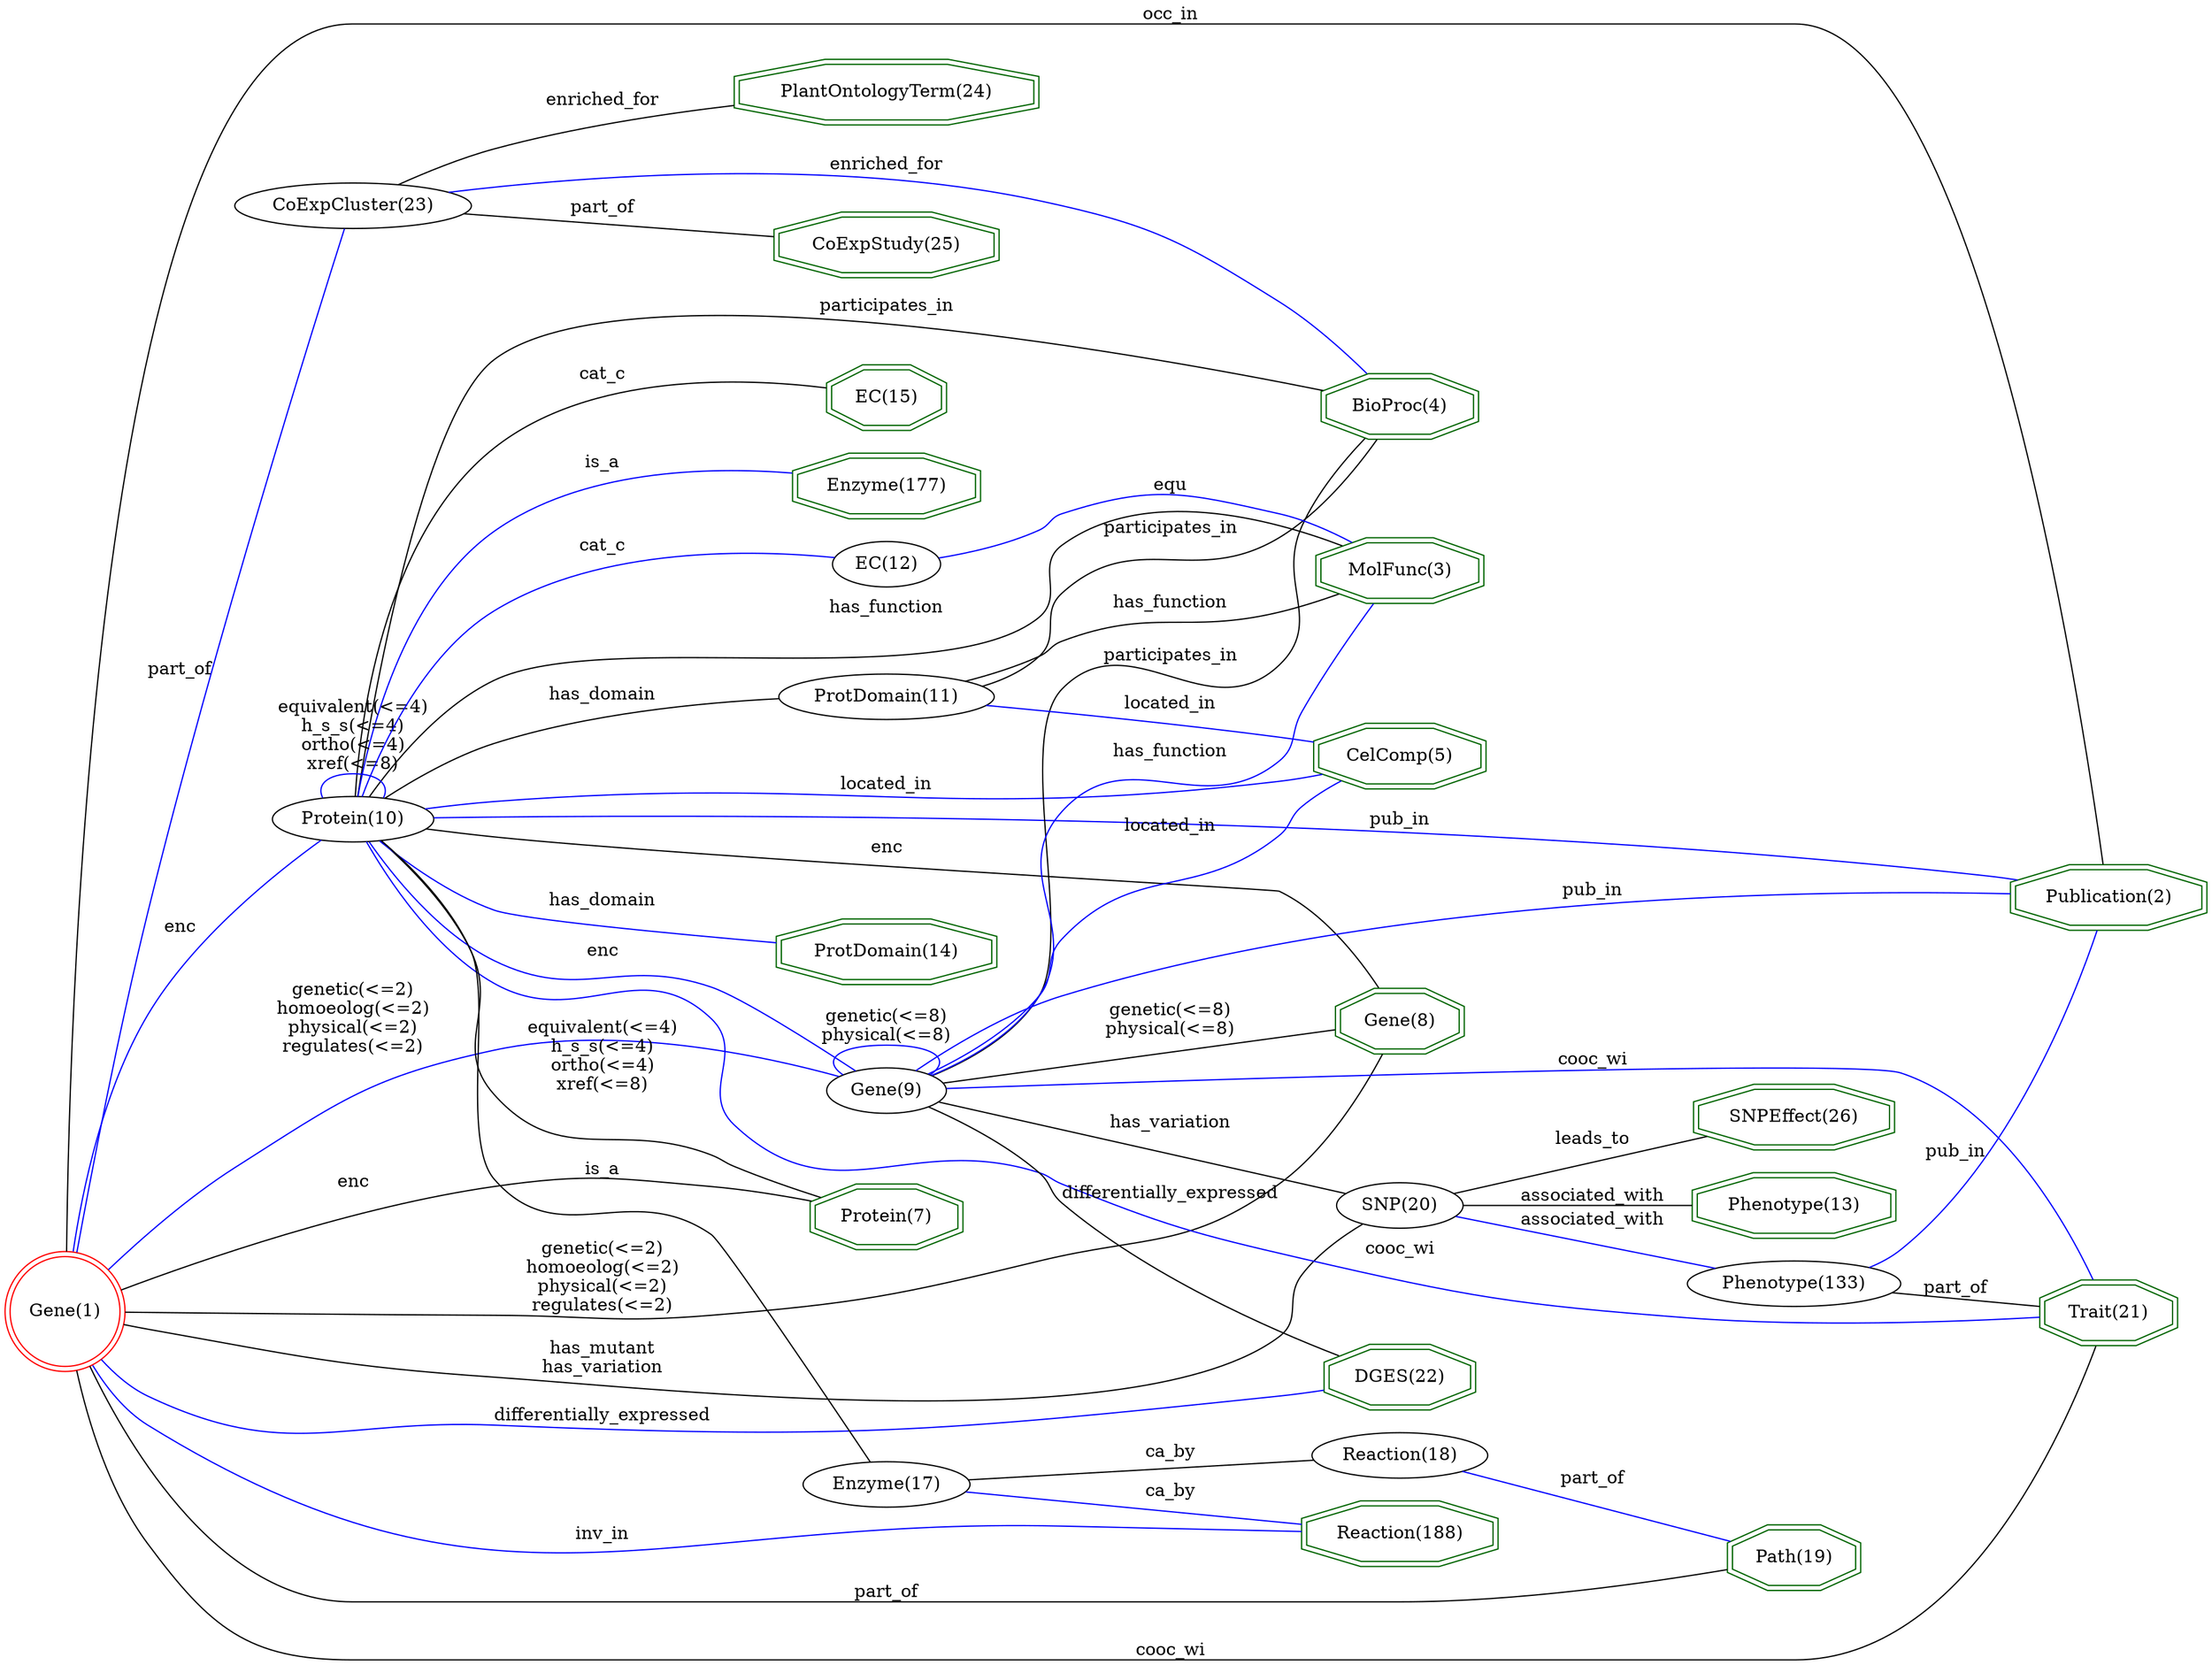 digraph {
	graph [_draw_="c 9 -#fffffe00 C 7 -#ffffff P 4 0 0 0 1262.72 1486.9 1262.72 1486.9 0 ",
		bb="0,0,1486.9,1262.7",
		dpi=96,
		rankdir=LR,
		xdotversion=1.7
	];
	node [label="\N"];
	"EC(15)"	[_draw_="c 7 -#006400 p 8 627.79 685.27 627.79 700.18 604.77 710.72 572.21 710.72 549.19 700.18 549.19 685.27 572.21 674.72 604.77 674.72 \
c 7 -#006400 p 8 631.78 682.7 631.78 702.75 605.64 714.72 571.35 714.72 545.2 702.75 545.2 682.7 571.35 670.72 605.64 670.72 ",
		_ldraw_="F 14 11 -Times-Roman c 7 -#000000 T 588.49 689.02 0 40 6 -EC(15) ",
		color=darkgreen,
		height=0.61111,
		pos="588.49,692.72",
		shape=doubleoctagon,
		width=1.2054];
	"Reaction(188)"	[_draw_="c 7 -#006400 p 8 999.28 1025.27 999.28 1040.18 960.48 1050.72 905.59 1050.72 866.79 1040.18 866.79 1025.27 905.59 1014.72 960.48 \
1014.72 c 7 -#006400 p 8 1003.29 1022.21 1003.29 1043.24 961.01 1054.72 905.06 1054.72 862.78 1043.24 862.78 1022.21 905.06 1010.72 \
961.01 1010.72 ",
		_ldraw_="F 14 11 -Times-Roman c 7 -#000000 T 933.03 1029.02 0 78 13 -Reaction(188) ",
		color=darkgreen,
		height=0.61111,
		pos="933.03,1032.7",
		shape=doubleoctagon,
		width=1.948];
	"Path(19)"	[_draw_="c 7 -#006400 p 8 1242.56 1057.27 1242.56 1072.18 1216.69 1082.72 1180.11 1082.72 1154.25 1072.18 1154.25 1057.27 1180.11 1046.72 \
1216.69 1046.72 c 7 -#006400 p 8 1246.54 1054.58 1246.54 1074.87 1217.47 1086.72 1179.33 1086.72 1150.26 1074.87 1150.26 1054.58 \
1179.33 1042.72 1217.47 1042.72 ",
		_ldraw_="F 14 11 -Times-Roman c 7 -#000000 T 1198.4 1061.02 0 47 8 -Path(19) ",
		color=darkgreen,
		height=0.61111,
		pos="1198.4,1064.7",
		shape=doubleoctagon,
		width=1.3422];
	"PlantOntologyTerm(24)"	[_draw_="c 7 -#006400 p 8 691.82 1233.27 691.82 1248.18 631.29 1258.72 545.69 1258.72 485.16 1248.18 485.16 1233.27 545.69 1222.72 631.29 \
1222.72 c 7 -#006400 p 8 695.82 1229.9 695.82 1251.54 631.64 1262.72 545.35 1262.72 481.17 1251.54 481.17 1229.9 545.35 1218.72 \
631.64 1218.72 ",
		_ldraw_="F 14 11 -Times-Roman c 7 -#000000 T 588.49 1237.02 0 131 21 -PlantOntologyTerm(24) ",
		color=darkgreen,
		height=0.61111,
		pos="588.49,1240.7",
		shape=doubleoctagon,
		width=2.9837];
	"BioProc(4)"	[_draw_="c 7 -#006400 p 8 987.36 783.27 987.36 798.18 955.54 808.72 910.53 808.72 878.71 798.18 878.71 783.27 910.53 772.72 955.54 772.72 \
c 7 -#006400 p 8 991.37 780.38 991.37 801.07 956.19 812.72 909.88 812.72 874.7 801.07 874.7 780.38 909.88 768.72 956.19 768.72 ",
		_ldraw_="F 14 11 -Times-Roman c 7 -#000000 T 933.03 787.02 0 61 10 -BioProc(4) ",
		color=darkgreen,
		height=0.61111,
		pos="933.03,790.72",
		shape=doubleoctagon,
		width=1.6158];
	"CoExpStudy(25)"	[_draw_="c 7 -#006400 p 8 664.45 1171.27 664.45 1186.18 619.95 1196.72 557.03 1196.72 512.54 1186.18 512.54 1171.27 557.03 1160.72 619.95 \
1160.72 c 7 -#006400 p 8 668.45 1168.1 668.45 1189.34 620.42 1200.72 556.56 1200.72 508.54 1189.34 508.54 1168.1 556.56 1156.72 \
620.42 1156.72 ",
		_ldraw_="F 14 11 -Times-Roman c 7 -#000000 T 588.49 1175.02 0 92 14 -CoExpStudy(25) ",
		color=darkgreen,
		height=0.61111,
		pos="588.49,1178.7",
		shape=doubleoctagon,
		width=2.2216];
	"Phenotype(13)"	[_draw_="c 7 -#006400 p 8 1265.97 504.27 1265.97 519.18 1226.39 529.72 1170.41 529.72 1130.83 519.18 1130.83 504.27 1170.41 493.72 1226.39 \
493.72 c 7 -#006400 p 8 1269.97 501.19 1269.97 522.25 1226.91 533.72 1169.89 533.72 1126.83 522.25 1126.83 501.19 1169.89 489.72 \
1226.91 489.72 ",
		_ldraw_="F 14 11 -Times-Roman c 7 -#000000 T 1198.4 508.02 0 80 13 -Phenotype(13) ",
		color=darkgreen,
		height=0.61111,
		pos="1198.4,511.72",
		shape=doubleoctagon,
		width=1.9871];
	"Trait(21)"	[_draw_="c 7 -#006400 p 8 1462.71 296.27 1462.71 311.18 1435.8 321.72 1397.74 321.72 1370.83 311.18 1370.83 296.27 1397.74 285.72 1435.8 \
285.72 c 7 -#006400 p 8 1466.72 293.54 1466.72 313.9 1436.56 325.72 1396.98 325.72 1366.81 313.9 1366.81 293.54 1396.98 281.72 1436.56 \
281.72 ",
		_ldraw_="F 14 11 -Times-Roman c 7 -#000000 T 1416.77 300.02 0 49 9 -Trait(21) ",
		color=darkgreen,
		height=0.61111,
		pos="1416.8,303.72",
		shape=doubleoctagon,
		width=1.3813];
	"Publication(2)"	[_draw_="c 7 -#006400 p 8 1483.02 715.27 1483.02 730.18 1444.21 740.72 1389.33 740.72 1350.52 730.18 1350.52 715.27 1389.33 704.72 1444.21 \
704.72 c 7 -#006400 p 8 1487.03 712.21 1487.03 733.24 1444.75 744.72 1388.79 744.72 1346.51 733.24 1346.51 712.21 1388.79 700.72 \
1444.75 700.72 ",
		_ldraw_="F 14 11 -Times-Roman c 7 -#000000 T 1416.77 719.02 0 78 14 -Publication(2) ",
		color=darkgreen,
		height=0.61111,
		pos="1416.8,722.72",
		shape=doubleoctagon,
		width=1.948];
	"MolFunc(3)"	[_draw_="c 7 -#006400 p 8 991.32 428.27 991.32 443.18 957.18 453.72 908.89 453.72 874.75 443.18 874.75 428.27 908.89 417.72 957.18 417.72 \
c 7 -#006400 p 8 995.31 425.32 995.31 446.13 957.78 457.72 908.29 457.72 870.75 446.13 870.75 425.32 908.29 413.72 957.78 413.72 ",
		_ldraw_="F 14 11 -Times-Roman c 7 -#000000 T 933.03 432.02 0 67 10 -MolFunc(3) ",
		color=darkgreen,
		height=0.61111,
		pos="933.03,435.72",
		shape=doubleoctagon,
		width=1.7331];
	"CelComp(5)"	[_draw_="c 7 -#006400 p 8 992.64 504.27 992.64 519.18 957.72 529.72 908.34 529.72 873.43 519.18 873.43 504.27 908.34 493.72 957.72 493.72 \
c 7 -#006400 p 8 996.63 501.29 996.63 522.15 958.31 533.72 907.76 533.72 869.44 522.15 869.44 501.29 907.76 489.72 958.31 489.72 ",
		_ldraw_="F 14 11 -Times-Roman c 7 -#000000 T 933.03 508.02 0 69 10 -CelComp(5) ",
		color=darkgreen,
		height=0.61111,
		pos="933.03,511.72",
		shape=doubleoctagon,
		width=1.7721];
	"Gene(8)"	[_draw_="c 7 -#006400 p 8 975.87 158.27 975.87 173.18 950.78 183.72 915.29 183.72 890.2 173.18 890.2 158.27 915.29 147.72 950.78 147.72 c \
7 -#006400 p 8 979.86 155.61 979.86 175.84 951.58 187.72 914.49 187.72 886.21 175.84 886.21 155.61 914.49 143.72 951.58 143.72 ",
		_ldraw_="F 14 11 -Times-Roman c 7 -#000000 T 933.03 162.02 0 45 7 -Gene(8) ",
		color=darkgreen,
		height=0.61111,
		pos="933.03,165.72",
		shape=doubleoctagon,
		width=1.3031];
	"DGES(22)"	[_draw_="c 7 -#006400 p 8 985.15 298.27 985.15 313.18 954.62 323.72 911.45 323.72 880.92 313.18 880.92 298.27 911.45 287.72 954.62 287.72 \
c 7 -#006400 p 8 989.15 295.42 989.15 316.03 955.29 327.72 910.78 327.72 876.92 316.03 876.92 295.42 910.78 283.72 955.29 283.72 ",
		_ldraw_="F 14 11 -Times-Roman c 7 -#000000 T 933.03 302.02 0 58 8 -DGES(22) ",
		color=darkgreen,
		height=0.61111,
		pos="933.03,305.72",
		shape=doubleoctagon,
		width=1.5572];
	"SNPEffect(26)"	[_draw_="c 7 -#006400 p 8 1266.87 442.27 1266.87 457.18 1226.76 467.72 1170.04 467.72 1129.94 457.18 1129.94 442.27 1170.04 431.72 1226.76 \
431.72 c 7 -#006400 p 8 1270.88 439.19 1270.88 460.26 1227.28 471.72 1169.52 471.72 1125.92 460.26 1125.92 439.19 1169.52 427.72 \
1227.28 427.72 ",
		_ldraw_="F 14 11 -Times-Roman c 7 -#000000 T 1198.4 446.02 0 81 13 -SNPEffect(26) ",
		color=darkgreen,
		height=0.61111,
		pos="1198.4,449.72",
		shape=doubleoctagon,
		width=2.0066];
	"Protein(7)"	[_draw_="c 7 -#006400 p 8 638.39 160.27 638.39 175.18 609.16 185.72 567.82 185.72 538.59 175.18 538.59 160.27 567.82 149.72 609.16 149.72 \
c 7 -#006400 p 8 642.39 157.46 642.39 177.99 609.86 189.72 567.13 189.72 534.6 177.99 534.6 157.46 567.13 145.72 609.86 145.72 ",
		_ldraw_="F 14 11 -Times-Roman c 7 -#000000 T 588.49 164.02 0 55 10 -Protein(7) ",
		color=darkgreen,
		height=0.61111,
		pos="588.49,167.72",
		shape=doubleoctagon,
		width=1.4986];
	"ProtDomain(14)"	[_draw_="c 7 -#006400 p 8 663.13 747.27 663.13 762.18 619.41 772.72 557.58 772.72 513.86 762.18 513.86 747.27 557.58 736.72 619.41 736.72 \
c 7 -#006400 p 8 667.13 744.12 667.13 765.33 619.88 776.72 557.1 776.72 509.85 765.33 509.85 744.12 557.1 732.72 619.88 732.72 ",
		_ldraw_="F 14 11 -Times-Roman c 7 -#000000 T 588.49 751.02 0 90 14 -ProtDomain(14) ",
		color=darkgreen,
		height=0.61111,
		pos="588.49,754.72",
		shape=doubleoctagon,
		width=2.1825];
	"Enzyme(177)"	[_draw_="c 7 -#006400 p 8 652.53 623.27 652.53 638.18 615.02 648.72 561.97 648.72 524.46 638.18 524.46 623.27 561.97 612.72 615.02 612.72 \
c 7 -#006400 p 8 656.53 620.24 656.53 641.21 615.57 652.72 561.42 652.72 520.46 641.21 520.46 620.24 561.42 608.72 615.57 608.72 ",
		_ldraw_="F 14 11 -Times-Roman c 7 -#000000 T 588.49 627.02 0 75 11 -Enzyme(177) ",
		color=darkgreen,
		height=0.61111,
		pos="588.49,630.72",
		shape=doubleoctagon,
		width=1.8894];
	"Gene(1)"	[_draw_="c 7 -#ff0000 e 43.65 554.72 39.78 39.78 c 7 -#ff0000 e 43.65 554.72 43.79 43.79 ",
		_ldraw_="F 14 11 -Times-Roman c 7 -#000000 T 43.65 551.02 0 45 7 -Gene(1) ",
		color=red,
		height=1.2124,
		pos="43.646,554.72",
		shape=doublecircle,
		width=1.2124];
	"Gene(1)" -> "Reaction(188)"	[_draw_="c 7 -#0000ff B 10 54.35 597.38 69.29 655 102.75 758.25 163.29 825.72 273.5 948.54 322.3 972.78 481.08 1017.72 612.04 1054.79 772.96 \
1048.45 862.85 1040.55 ",
		_ldraw_="F 14 11 -Times-Roman c 7 -#000000 T 397.58 1014.52 0 35 6 -inv_in ",
		arrowhead=none,
		color=blue,
		label=inv_in,
		lp="397.58,1018.2",
		pos="54.351,597.38 69.293,655 102.75,758.25 163.29,825.72 273.5,948.54 322.3,972.78 481.08,1017.7 612.04,1054.8 772.96,1048.5 862.85,\
1040.6"];
	"Gene(1)" -> "Path(19)"	[_draw_="c 7 -#000000 B 10 50.9 597.93 70.35 724.03 134.72 1082.72 237.69 1082.72 237.69 1082.72 237.69 1082.72 934.03 1082.72 1009.65 1082.72 \
1097.2 1075.25 1149.89 1069.93 ",
		_ldraw_="F 14 11 -Times-Roman c 7 -#000000 T 588.49 1086.52 0 40 7 -part_of ",
		arrowhead=none,
		color=black,
		label=part_of,
		lp="588.49,1090.2",
		pos="50.899,597.93 70.347,724.03 134.72,1082.7 237.69,1082.7 237.69,1082.7 237.69,1082.7 934.03,1082.7 1009.7,1082.7 1097.2,1075.2 1149.9,\
1069.9"];
	"Gene(1)" -> "Trait(21)"	[_draw_="c 7 -#000000 B 13 44.27 510.86 45.26 438.79 54.08 292.31 105.29 181.72 201.42 -25.85 358.74 1.72 587.49 1.72 587.49 1.72 587.49 \
1.72 1199.4 1.72 1337.11 1.72 1395.61 211.77 1411.24 281.52 ",
		_ldraw_="F 14 11 -Times-Roman c 7 -#000000 T 779.41 5.52 0 46 7 -cooc_wi ",
		arrowhead=none,
		color=black,
		label=cooc_wi,
		lp="779.41,9.2236",
		pos="44.272,510.86 45.258,438.79 54.082,292.31 105.29,181.72 201.42,-25.854 358.74,1.7236 587.49,1.7236 587.49,1.7236 587.49,1.7236 1199.4,\
1.7236 1337.1,1.7236 1395.6,211.77 1411.2,281.52"];
	"Gene(1)" -> "Publication(2)"	[_draw_="c 7 -#000000 B 13 48.08 598.29 57.92 710.57 90.32 1005.15 163.29 1063.72 244.74 1129.09 568.96 1125.72 778.41 1125.72 778.41 1125.72 \
778.41 1125.72 1199.4 1125.72 1373.71 1125.72 1408.17 829.45 1414.46 744.96 ",
		_ldraw_="F 14 11 -Times-Roman c 7 -#000000 T 779.41 1129.52 0 37 6 -occ_in ",
		arrowhead=none,
		color=black,
		label=occ_in,
		lp="779.41,1133.2",
		pos="48.079,598.29 57.917,710.57 90.318,1005.2 163.29,1063.7 244.74,1129.1 568.96,1125.7 778.41,1125.7 778.41,1125.7 778.41,1125.7 1199.4,\
1125.7 1373.7,1125.7 1408.2,829.45 1414.5,744.96"];
	"Gene(1)" -> "Gene(8)"	[_draw_="c 7 -#000000 B 10 44.27 510.86 45.26 438.79 54.08 292.31 105.29 181.72 121.99 145.68 130.93 136.76 163.29 113.72 398.68 -53.85 784.13 \
98.38 898.84 150.04 ",
		_ldraw_="F 14 11 -Times-Roman c 7 -#000000 T 397.58 94.52 0 72 12 -genetic(<=2) F 14 11 -Times-Roman c 7 -#000000 T 397.58 79.52 0 94 14 \
-homoeolog(<=2) F 14 11 -Times-Roman c 7 -#000000 T 397.58 64.52 0 78 13 -physical(<=2) F 14 11 -Times-Roman c 7 -#000000 T 397.58 \
49.52 0 82 14 -regulates(<=2) ",
		arrowhead=none,
		color=black,
		label="genetic(<=2)\nhomoeolog(<=2)\nphysical(<=2)\nregulates(<=2)",
		lp="397.58,75.724",
		pos="44.272,510.86 45.258,438.79 54.082,292.31 105.29,181.72 121.99,145.68 130.93,136.76 163.29,113.72 398.68,-53.846 784.13,98.378 898.84,\
150.04"];
	"Gene(1)" -> "DGES(22)"	[_draw_="c 7 -#0000ff B 16 44.34 511 46.3 430.02 62.78 256.68 163.29 165.72 251.18 86.19 580.76 108.57 695.91 136.72 766.62 154.01 797.66 \
149.35 844.91 204.72 864.36 227.53 844.05 246.42 862.91 269.72 870.06 278.56 879.96 285.47 890.03 290.77 ",
		_ldraw_="F 14 11 -Times-Roman c 7 -#000000 T 397.58 118.52 0 131 24 -differentially_expressed ",
		arrowhead=none,
		color=blue,
		label=differentially_expressed,
		lp="397.58,122.22",
		pos="44.338,511 46.296,430.02 62.776,256.68 163.29,165.72 251.18,86.189 580.76,108.57 695.91,136.72 766.62,154.01 797.66,149.35 844.91,\
204.72 864.36,227.53 844.05,246.42 862.91,269.72 870.06,278.56 879.96,285.47 890.03,290.77"];
	"Gene(1)" -> "Protein(7)"	[_draw_="c 7 -#000000 B 7 58.27 513.48 89.77 426.16 177.08 225.44 332.08 161.72 399.97 133.81 486.83 144.5 539.76 155.54 ",
		_ldraw_="F 14 11 -Times-Roman c 7 -#000000 T 238.69 309.52 0 19 3 -enc ",
		arrowhead=none,
		color=black,
		label=enc,
		lp="238.69,313.22",
		pos="58.266,513.48 89.772,426.16 177.08,225.44 332.08,161.72 399.97,133.81 486.83,144.5 539.76,155.54"];
	"CoExpCluster(23)"	[_draw_="c 7 -#000000 e 238.69 1172.72 75.29 18 ",
		_ldraw_="F 14 11 -Times-Roman c 7 -#000000 T 238.69 1169.02 0 100 16 -CoExpCluster(23) ",
		height=0.5,
		pos="238.69,1172.7",
		width=2.0943];
	"Gene(1)" -> "CoExpCluster(23)"	[_draw_="c 7 -#0000ff B 7 46.43 598.39 52.03 726.32 70.98 1093.8 105.29 1134.72 120.43 1152.77 143.51 1162.56 166.19 1167.77 ",
		_ldraw_="F 14 11 -Times-Roman c 7 -#000000 T 125.29 1164.52 0 40 7 -part_of ",
		arrowhead=none,
		color=blue,
		label=part_of,
		lp="125.29,1168.2",
		pos="46.429,598.39 52.031,726.32 70.981,1093.8 105.29,1134.7 120.43,1152.8 143.51,1162.6 166.19,1167.8"];
	"Protein(10)"	[_draw_="c 7 -#000000 e 238.69 554.72 50.89 18 ",
		_ldraw_="F 14 11 -Times-Roman c 7 -#000000 T 238.69 551.02 0 62 11 -Protein(10) ",
		height=0.5,
		pos="238.69,554.72",
		width=1.4082];
	"Gene(1)" -> "Protein(10)"	[_draw_="c 7 -#0000ff B 4 87.49 554.72 117.15 554.72 156.72 554.72 187.8 554.72 ",
		_ldraw_="F 14 11 -Times-Roman c 7 -#000000 T 125.29 558.52 0 19 3 -enc ",
		arrowhead=none,
		color=blue,
		label=enc,
		lp="125.29,562.22",
		pos="87.488,554.72 117.15,554.72 156.72,554.72 187.8,554.72"];
	"Gene(9)"	[_draw_="c 7 -#000000 e 588.49 314.72 39.79 18 ",
		_ldraw_="F 14 11 -Times-Roman c 7 -#000000 T 588.49 311.02 0 45 7 -Gene(9) ",
		height=0.5,
		pos="588.49,314.72",
		width=1.1013];
	"Gene(1)" -> "Gene(9)"	[_draw_="c 7 -#0000ff B 7 74.3 523.5 122.9 474.62 224.88 381.29 332.08 339.72 404.98 311.46 497.97 310.2 549.24 312.2 ",
		_ldraw_="F 14 11 -Times-Roman c 7 -#000000 T 238.69 488.52 0 72 12 -genetic(<=2) F 14 11 -Times-Roman c 7 -#000000 T 238.69 473.52 0 94 14 \
-homoeolog(<=2) F 14 11 -Times-Roman c 7 -#000000 T 238.69 458.52 0 78 13 -physical(<=2) F 14 11 -Times-Roman c 7 -#000000 T 238.69 \
443.52 0 82 14 -regulates(<=2) ",
		arrowhead=none,
		color=blue,
		label="genetic(<=2)\nhomoeolog(<=2)\nphysical(<=2)\nregulates(<=2)",
		lp="238.69,469.72",
		pos="74.3,523.5 122.9,474.62 224.88,381.29 332.08,339.72 404.98,311.46 497.97,310.2 549.24,312.2"];
	"SNP(20)"	[_draw_="c 7 -#000000 e 933.03 569.72 41.69 18 ",
		_ldraw_="F 14 11 -Times-Roman c 7 -#000000 T 933.03 566.02 0 48 7 -SNP(20) ",
		height=0.5,
		pos="933.03,569.72",
		width=1.1555];
	"Gene(1)" -> "SNP(20)"	[_draw_="c 7 -#000000 B 19 63.84 593.75 102.59 667.52 198.07 825.49 332.08 886.72 385.04 910.92 405.33 894.16 463.08 886.72 569.17 873.06 \
619.28 900.36 695.91 825.72 716.46 805.7 693.9 784.29 713.91 763.72 756.54 719.9 797.38 760.18 844.91 721.72 889.83 685.37 916.07 \
619.25 926.61 587.57 ",
		_ldraw_="F 14 11 -Times-Roman c 7 -#000000 T 397.58 917.52 0 64 10 -has_mutant F 14 11 -Times-Roman c 7 -#000000 T 397.58 902.52 0 73 13 \
-has_variation ",
		arrowhead=none,
		color=black,
		label="has_mutant\nhas_variation",
		lp="397.58,913.72",
		pos="63.835,593.75 102.59,667.52 198.07,825.49 332.08,886.72 385.04,910.92 405.33,894.16 463.08,886.72 569.17,873.06 619.28,900.36 695.91,\
825.72 716.46,805.7 693.9,784.29 713.91,763.72 756.54,719.9 797.38,760.18 844.91,721.72 889.83,685.37 916.07,619.25 926.61,587.57"];
	"Enzyme(17)"	[_draw_="c 7 -#000000 e 588.49 990.72 54.69 18 ",
		_ldraw_="F 14 11 -Times-Roman c 7 -#000000 T 588.49 987.02 0 68 10 -Enzyme(17) ",
		height=0.5,
		pos="588.49,990.72",
		width=1.5165];
	"Enzyme(17)" -> "Reaction(188)"	[_draw_="c 7 -#0000ff B 7 643.16 991.85 695.08 993.62 775.84 998.14 844.91 1009.72 856.48 1011.66 868.75 1014.44 880.31 1017.4 ",
		_ldraw_="F 14 11 -Times-Roman c 7 -#000000 T 779.41 1013.52 0 33 5 -ca_by ",
		arrowhead=none,
		color=blue,
		label=ca_by,
		lp="779.41,1017.2",
		pos="643.16,991.85 695.08,993.62 775.84,998.14 844.91,1009.7 856.48,1011.7 868.75,1014.4 880.31,1017.4"];
	"Reaction(18)"	[_draw_="c 7 -#000000 e 933.03 973.72 56.59 18 ",
		_ldraw_="F 14 11 -Times-Roman c 7 -#000000 T 933.03 970.02 0 71 12 -Reaction(18) ",
		height=0.5,
		pos="933.03,973.72",
		width=1.5707];
	"Enzyme(17)" -> "Reaction(18)"	[_draw_="c 7 -#000000 B 10 636.27 981.86 659.51 977.9 688.09 973.68 713.91 971.72 771.96 967.32 786.69 971.06 844.91 971.72 855.04 971.84 \
865.84 972.03 876.26 972.25 ",
		_ldraw_="F 14 11 -Times-Roman c 7 -#000000 T 779.41 975.52 0 33 5 -ca_by ",
		arrowhead=none,
		color=black,
		label=ca_by,
		lp="779.41,979.22",
		pos="636.27,981.86 659.51,977.9 688.09,973.68 713.91,971.72 771.96,967.32 786.69,971.06 844.91,971.72 855.04,971.84 865.84,972.03 876.26,\
972.25"];
	"Reaction(18)" -> "Path(19)"	[_draw_="c 7 -#0000ff B 4 972.05 986.86 1021.62 1003.99 1107.91 1033.8 1158.11 1051.15 ",
		_ldraw_="F 14 11 -Times-Roman c 7 -#000000 T 1064.66 1035.52 0 40 7 -part_of ",
		arrowhead=none,
		color=blue,
		label=part_of,
		lp="1064.7,1039.2",
		pos="972.05,986.86 1021.6,1004 1107.9,1033.8 1158.1,1051.1"];
	"CoExpCluster(23)" -> "PlantOntologyTerm(24)"	[_draw_="c 7 -#000000 B 7 291.86 1185.68 304.96 1188.79 319.01 1191.99 332.08 1194.72 388.09 1206.43 451.39 1217.84 500.96 1226.37 ",
		_ldraw_="F 14 11 -Times-Roman c 7 -#000000 T 397.58 1222.52 0 70 12 -enriched_for ",
		arrowhead=none,
		color=black,
		label=enriched_for,
		lp="397.58,1226.2",
		pos="291.86,1185.7 304.96,1188.8 319.01,1192 332.08,1194.7 388.09,1206.4 451.39,1217.8 500.96,1226.4"];
	"CoExpCluster(23)" -> "BioProc(4)"	[_draw_="c 7 -#0000ff B 13 292.05 1159.92 344.01 1144.35 421.69 1112.78 463.08 1055.72 491.39 1016.69 447.36 983.19 481.08 948.72 549.05 \
879.24 603.77 938.7 695.91 907.72 772.66 881.92 856.16 835.87 900.38 809.9 ",
		_ldraw_="F 14 11 -Times-Roman c 7 -#000000 T 588.49 952.52 0 70 12 -enriched_for ",
		arrowhead=none,
		color=blue,
		label=enriched_for,
		lp="588.49,956.22",
		pos="292.05,1159.9 344.01,1144.3 421.69,1112.8 463.08,1055.7 491.39,1016.7 447.36,983.19 481.08,948.72 549.05,879.24 603.77,938.7 695.91,\
907.72 772.66,881.92 856.16,835.87 900.38,809.9"];
	"CoExpCluster(23)" -> "CoExpStudy(25)"	[_draw_="c 7 -#000000 B 4 314.3 1174.01 371.49 1175 450.21 1176.36 508.47 1177.36 ",
		_ldraw_="F 14 11 -Times-Roman c 7 -#000000 T 397.58 1179.52 0 40 7 -part_of ",
		arrowhead=none,
		color=black,
		label=part_of,
		lp="397.58,1183.2",
		pos="314.3,1174 371.49,1175 450.21,1176.4 508.47,1177.4"];
	"Phenotype(133)"	[_draw_="c 7 -#000000 e 1198.4 569.72 66.89 18 ",
		_ldraw_="F 14 11 -Times-Roman c 7 -#000000 T 1198.4 566.02 0 87 14 -Phenotype(133) ",
		height=0.5,
		pos="1198.4,569.72",
		width=1.8596];
	"Phenotype(133)" -> "Trait(21)"	[_draw_="c 7 -#000000 B 7 1246.3 557.05 1254.97 553.34 1263.52 548.64 1270.64 542.72 1344.36 481.42 1390.71 372.46 1408.05 325.86 ",
		_ldraw_="F 14 11 -Times-Roman c 7 -#000000 T 1308.64 525.52 0 40 7 -part_of ",
		arrowhead=none,
		color=black,
		label=part_of,
		lp="1308.6,529.22",
		pos="1246.3,557.05 1255,553.34 1263.5,548.64 1270.6,542.72 1344.4,481.42 1390.7,372.46 1408,325.86"];
	"Phenotype(133)" -> "Publication(2)"	[_draw_="c 7 -#0000ff B 7 1264.93 567.57 1286.59 569.55 1309.92 574.83 1328.64 586.72 1371.01 613.64 1396.73 669.4 1408.36 700.52 ",
		_ldraw_="F 14 11 -Times-Roman c 7 -#000000 T 1308.64 590.52 0 38 6 -pub_in ",
		arrowhead=none,
		color=blue,
		label=pub_in,
		lp="1308.6,594.22",
		pos="1264.9,567.57 1286.6,569.55 1309.9,574.83 1328.6,586.72 1371,613.64 1396.7,669.4 1408.4,700.52"];
	"ProtDomain(11)"	[_draw_="c 7 -#000000 e 588.49 521.72 68.79 18 ",
		_ldraw_="F 14 11 -Times-Roman c 7 -#000000 T 588.49 518.02 0 90 14 -ProtDomain(11) ",
		height=0.5,
		pos="588.49,521.72",
		width=1.9137];
	"ProtDomain(11)" -> "BioProc(4)"	[_draw_="c 7 -#000000 B 10 653.1 528.18 669.28 532.89 685.13 540.73 695.91 553.72 743.86 611.51 666.36 663.6 713.91 721.72 734.5 746.9 817.99 \
768.1 875.5 780.11 ",
		_ldraw_="F 14 11 -Times-Roman c 7 -#000000 T 779.41 775.52 0 80 15 -participates_in ",
		arrowhead=none,
		color=black,
		label=participates_in,
		lp="779.41,779.22",
		pos="653.1,528.18 669.28,532.89 685.13,540.73 695.91,553.72 743.86,611.51 666.36,663.6 713.91,721.72 734.5,746.9 817.99,768.1 875.5,780.11"];
	"ProtDomain(11)" -> "MolFunc(3)"	[_draw_="c 7 -#000000 B 10 634.23 508.15 666.56 498.38 705.9 486.61 713.91 484.72 771.44 471.16 787.38 475.31 844.91 461.72 858.12 458.6 \
872.29 454.65 885.28 450.76 ",
		_ldraw_="F 14 11 -Times-Roman c 7 -#000000 T 779.41 488.52 0 70 12 -has_function ",
		arrowhead=none,
		color=black,
		label=has_function,
		lp="779.41,492.22",
		pos="634.23,508.15 666.56,498.38 705.9,486.61 713.91,484.72 771.44,471.16 787.38,475.31 844.91,461.72 858.12,458.6 872.29,454.65 885.28,\
450.76"];
	"ProtDomain(11)" -> "CelComp(5)"	[_draw_="c 7 -#0000ff B 16 646.49 531.53 663.45 536.31 681.38 543.36 695.91 553.72 707.05 561.67 701.72 572.48 713.91 578.72 765.73 605.27 \
795.38 609.33 844.91 578.72 860.12 569.32 849.99 555.1 862.91 542.72 869.46 536.44 877.5 531.3 885.75 527.13 ",
		_ldraw_="F 14 11 -Times-Roman c 7 -#000000 T 779.41 603.52 0 57 10 -located_in ",
		arrowhead=none,
		color=blue,
		label=located_in,
		lp="779.41,607.22",
		pos="646.49,531.53 663.45,536.31 681.38,543.36 695.91,553.72 707.05,561.67 701.72,572.48 713.91,578.72 765.73,605.27 795.38,609.33 844.91,\
578.72 860.12,569.32 849.99,555.1 862.91,542.72 869.46,536.44 877.5,531.3 885.75,527.13"];
	"Protein(10)" -> "EC(15)"	[_draw_="c 7 -#000000 B 7 254.93 571.96 271.95 590.1 301.18 618.13 332.08 633.72 401.76 668.88 492.71 683.41 545.16 689.17 ",
		_ldraw_="F 14 11 -Times-Roman c 7 -#000000 T 397.58 679.52 0 29 5 -cat_c ",
		arrowhead=none,
		color=black,
		label=cat_c,
		lp="397.58,683.22",
		pos="254.93,571.96 271.95,590.1 301.18,618.13 332.08,633.72 401.76,668.88 492.71,683.41 545.16,689.17"];
	"Protein(10)" -> "BioProc(4)"	[_draw_="c 7 -#000000 B 7 242.01 572.91 248.28 613.9 269.52 713.64 332.08 761.72 415.69 825.99 741.66 806.81 874.85 795.92 ",
		_ldraw_="F 14 11 -Times-Roman c 7 -#000000 T 588.49 810.52 0 80 15 -participates_in ",
		arrowhead=none,
		color=black,
		label=participates_in,
		lp="588.49,814.22",
		pos="242.01,572.91 248.28,613.9 269.52,713.64 332.08,761.72 415.69,825.99 741.66,806.81 874.85,795.92"];
	"Protein(10)" -> "Trait(21)"	[_draw_="c 7 -#0000ff B 16 271.43 540.9 286.91 532.46 304.26 520.11 314.08 503.72 351.75 440.81 286.42 397.1 332.08 339.72 375.75 284.84 \
412.4 301.97 481.08 287.72 594.84 264.13 887.14 253.55 1003.16 259.72 1135.17 266.74 1289.93 286.31 1367 296.82 ",
		_ldraw_="F 14 11 -Times-Roman c 7 -#000000 T 933.03 263.52 0 46 7 -cooc_wi ",
		arrowhead=none,
		color=blue,
		label=cooc_wi,
		lp="933.03,267.22",
		pos="271.43,540.9 286.91,532.46 304.26,520.11 314.08,503.72 351.75,440.81 286.42,397.1 332.08,339.72 375.75,284.84 412.4,301.97 481.08,\
287.72 594.84,264.13 887.14,253.55 1003.2,259.72 1135.2,266.74 1289.9,286.31 1367,296.82"];
	"Protein(10)" -> "Publication(2)"	[_draw_="c 7 -#0000ff B 16 246.94 572.64 260.46 606.12 290.27 680.53 314.08 743.72 322.41 765.83 314.3 778.18 332.08 793.72 385.48 840.41 \
702.76 855.72 778.41 855.72 778.41 855.72 778.41 855.72 1199.4 855.72 1282.96 855.72 1361.37 782.85 1396.47 744.98 ",
		_ldraw_="F 14 11 -Times-Roman c 7 -#000000 T 933.03 859.52 0 38 6 -pub_in ",
		arrowhead=none,
		color=blue,
		label=pub_in,
		lp="933.03,863.22",
		pos="246.94,572.64 260.46,606.12 290.27,680.53 314.08,743.72 322.41,765.83 314.3,778.18 332.08,793.72 385.48,840.41 702.76,855.72 778.41,\
855.72 778.41,855.72 778.41,855.72 1199.4,855.72 1283,855.72 1361.4,782.85 1396.5,744.98"];
	"Protein(10)" -> "MolFunc(3)"	[_draw_="c 7 -#000000 B 7 273.89 541.66 320.15 524.56 405.59 494.97 481.08 479.72 618.52 451.97 783.2 441.53 870.55 437.75 ",
		_ldraw_="F 14 11 -Times-Roman c 7 -#000000 T 588.49 483.52 0 70 12 -has_function ",
		arrowhead=none,
		color=black,
		label=has_function,
		lp="588.49,487.22",
		pos="273.89,541.66 320.15,524.56 405.59,494.97 481.08,479.72 618.52,451.97 783.2,441.53 870.55,437.75"];
	"Protein(10)" -> "CelComp(5)"	[_draw_="c 7 -#0000ff B 19 288.59 558.54 302.63 559.61 317.96 560.74 332.08 561.72 372.49 564.53 661.88 562.75 695.91 584.72 710.27 594 699.26 \
609.9 713.91 618.72 763.79 648.76 799.24 654.84 844.91 618.72 872.13 597.19 840.79 569.48 862.91 542.72 868.44 536.03 875.71 530.73 \
883.46 526.55 ",
		_ldraw_="F 14 11 -Times-Roman c 7 -#000000 T 588.49 588.52 0 57 10 -located_in ",
		arrowhead=none,
		color=blue,
		label=located_in,
		lp="588.49,592.22",
		pos="288.59,558.54 302.63,559.61 317.96,560.74 332.08,561.72 372.49,564.53 661.88,562.75 695.91,584.72 710.27,594 699.26,609.9 713.91,\
618.72 763.79,648.76 799.24,654.84 844.91,618.72 872.13,597.19 840.79,569.48 862.91,542.72 868.44,536.03 875.71,530.73 883.46,526.55"];
	"Protein(10)" -> "Gene(8)"	[_draw_="c 7 -#000000 B 10 271.65 541.03 287.19 532.63 304.53 520.27 314.08 503.72 340.14 458.55 297.52 308.78 332.08 269.72 341.36 259.23 \
746.71 194.8 885.78 172.95 ",
		_ldraw_="F 14 11 -Times-Roman c 7 -#000000 T 588.49 241.52 0 19 3 -enc ",
		arrowhead=none,
		color=black,
		label=enc,
		lp="588.49,245.22",
		pos="271.65,541.03 287.19,532.63 304.53,520.27 314.08,503.72 340.14,458.55 297.52,308.78 332.08,269.72 341.36,259.23 746.71,194.8 885.78,\
172.95"];
	"Protein(10)" -> "Protein(7)"	[_draw_="c 7 -#000000 B 10 250.02 537.15 266.75 507.76 299.34 446.28 314.08 389.72 325.78 344.83 298.76 214.01 332.08 181.72 359.87 154.8 \
468.16 158.04 534.49 162.86 ",
		_ldraw_="F 14 11 -Times-Roman c 7 -#000000 T 397.58 230.52 0 89 15 -equivalent(<=4) F 14 11 -Times-Roman c 7 -#000000 T 397.58 215.52 0 64 \
10 -h_s_s(<=4) F 14 11 -Times-Roman c 7 -#000000 T 397.58 200.52 0 61 10 -ortho(<=4) F 14 11 -Times-Roman c 7 -#000000 T 397.58 \
185.52 0 55 9 -xref(<=8) ",
		arrowhead=none,
		color=black,
		label="equivalent(<=4)\nh_s_s(<=4)\northo(<=4)\nxref(<=8)",
		lp="397.58,211.72",
		pos="250.02,537.15 266.75,507.76 299.34,446.28 314.08,389.72 325.78,344.83 298.76,214.01 332.08,181.72 359.87,154.8 468.16,158.04 534.49,\
162.86"];
	"Protein(10)" -> "ProtDomain(14)"	[_draw_="c 7 -#0000ff B 7 246.47 572.96 258.7 603.23 287.42 663.57 332.08 694.72 384.38 731.21 455.87 745.73 509.91 751.4 ",
		_ldraw_="F 14 11 -Times-Roman c 7 -#000000 T 397.58 746.52 0 67 10 -has_domain ",
		arrowhead=none,
		color=blue,
		label=has_domain,
		lp="397.58,750.22",
		pos="246.47,572.96 258.7,603.23 287.42,663.57 332.08,694.72 384.38,731.21 455.87,745.73 509.91,751.4"];
	"Protein(10)" -> "Enzyme(177)"	[_draw_="c 7 -#0000ff B 7 271.66 568.67 289.21 575.86 311.53 584.24 332.08 589.72 394.89 606.48 468.33 617.39 520.3 623.72 ",
		_ldraw_="F 14 11 -Times-Roman c 7 -#000000 T 397.58 618.52 0 22 4 -is_a ",
		arrowhead=none,
		color=blue,
		label=is_a,
		lp="397.58,622.22",
		pos="271.66,568.67 289.21,575.86 311.53,584.24 332.08,589.72 394.89,606.48 468.33,617.39 520.3,623.72"];
	"Protein(10)" -> "Enzyme(17)"	[_draw_="c 7 -#000000 B 13 239.38 572.98 239.59 624.98 247.81 774.81 332.08 848.72 376.52 887.7 420.65 830.56 463.08 871.72 491.42 899.22 \
454.42 929.6 481.08 958.72 495.02 973.95 515.9 982.04 535.48 986.29 ",
		_ldraw_="F 14 11 -Times-Roman c 7 -#000000 T 397.58 875.52 0 22 4 -is_a ",
		arrowhead=none,
		color=black,
		label=is_a,
		lp="397.58,879.22",
		pos="239.38,572.98 239.59,624.98 247.81,774.81 332.08,848.72 376.52,887.7 420.65,830.56 463.08,871.72 491.42,899.22 454.42,929.6 481.08,\
958.72 495.02,973.95 515.9,982.04 535.48,986.29"];
	"Protein(10)" -> "ProtDomain(11)"	[_draw_="c 7 -#000000 B 4 288.05 550.14 349.46 544.31 455.59 534.24 523.61 527.78 ",
		_ldraw_="F 14 11 -Times-Roman c 7 -#000000 T 397.58 549.52 0 67 10 -has_domain ",
		arrowhead=none,
		color=black,
		label=has_domain,
		lp="397.58,553.22",
		pos="288.05,550.14 349.46,544.31 455.59,534.24 523.61,527.78"];
	"Protein(10)" -> "Protein(10)"	[_draw_="c 7 -#0000ff B 7 219 571.39 214.62 581.35 221.19 590.72 238.69 590.72 256.19 590.72 262.75 581.35 258.37 571.39 ",
		_ldraw_="F 14 11 -Times-Roman c 7 -#000000 T 238.69 639.52 0 89 15 -equivalent(<=4) F 14 11 -Times-Roman c 7 -#000000 T 238.69 624.52 0 64 \
10 -h_s_s(<=4) F 14 11 -Times-Roman c 7 -#000000 T 238.69 609.52 0 61 10 -ortho(<=4) F 14 11 -Times-Roman c 7 -#000000 T 238.69 \
594.52 0 55 9 -xref(<=8) ",
		arrowhead=none,
		color=blue,
		label="equivalent(<=4)\nh_s_s(<=4)\northo(<=4)\nxref(<=8)",
		lp="238.69,620.72",
		pos="219,571.39 214.62,581.35 221.19,590.72 238.69,590.72 256.19,590.72 262.75,581.35 258.37,571.39"];
	"EC(12)"	[_draw_="c 7 -#000000 e 588.49 416.72 36.29 18 ",
		_ldraw_="F 14 11 -Times-Roman c 7 -#000000 T 588.49 413.02 0 40 6 -EC(12) ",
		height=0.5,
		pos="588.49,416.72",
		width=1.011];
	"Protein(10)" -> "EC(12)"	[_draw_="c 7 -#0000ff B 7 248.42 536.88 262.2 510.89 291.64 463.37 332.08 441.72 403.18 403.67 501.42 406.93 552.88 412.1 ",
		_ldraw_="F 14 11 -Times-Roman c 7 -#000000 T 397.58 445.52 0 29 5 -cat_c ",
		arrowhead=none,
		color=blue,
		label=cat_c,
		lp="397.58,449.22",
		pos="248.42,536.88 262.2,510.89 291.64,463.37 332.08,441.72 403.18,403.67 501.42,406.93 552.88,412.1"];
	"Protein(10)" -> "Gene(9)"	[_draw_="c 7 -#0000ff B 7 244.84 536.7 255.44 502.92 282.91 429.96 332.08 390.72 366.34 363.38 489.83 334.88 551.68 321.91 ",
		_ldraw_="F 14 11 -Times-Roman c 7 -#000000 T 397.58 394.52 0 19 3 -enc ",
		arrowhead=none,
		color=blue,
		label=enc,
		lp="397.58,398.22",
		pos="244.84,536.7 255.44,502.92 282.91,429.96 332.08,390.72 366.34,363.38 489.83,334.88 551.68,321.91"];
	"EC(12)" -> "MolFunc(3)"	[_draw_="c 7 -#0000ff B 7 625.11 415.85 674.55 415.01 766.72 414.71 844.91 421.72 853.6 422.5 862.75 423.63 871.71 424.91 ",
		_ldraw_="F 14 11 -Times-Roman c 7 -#000000 T 779.41 425.52 0 20 3 -equ ",
		arrowhead=none,
		color=blue,
		label=equ,
		lp="779.41,429.22",
		pos="625.11,415.85 674.55,415.01 766.72,414.71 844.91,421.72 853.6,422.5 862.75,423.63 871.71,424.91"];
	"Gene(9)" -> "BioProc(4)"	[_draw_="c 7 -#000000 B 13 618.51 326.55 643.67 338.48 678.68 359.48 695.91 389.72 746.43 478.44 661.46 531.13 713.91 618.72 749.44 678.06 \
791.14 659.22 844.91 702.72 869.98 723.01 895.58 749.73 912.49 768.39 ",
		_ldraw_="F 14 11 -Times-Roman c 7 -#000000 T 779.41 706.52 0 80 15 -participates_in ",
		arrowhead=none,
		color=black,
		label=participates_in,
		lp="779.41,710.22",
		pos="618.51,326.55 643.67,338.48 678.68,359.48 695.91,389.72 746.43,478.44 661.46,531.13 713.91,618.72 749.44,678.06 791.14,659.22 844.91,\
702.72 869.98,723.01 895.58,749.73 912.49,768.39"];
	"Gene(9)" -> "Trait(21)"	[_draw_="c 7 -#0000ff B 13 626.71 319.93 651.4 323.21 684.53 327.27 713.91 329.72 779.97 335.25 796.63 335.17 862.91 336.72 925.23 338.19 \
940.88 339.21 1003.16 336.72 1134.92 331.46 1289.79 316.79 1366.94 308.9 ",
		_ldraw_="F 14 11 -Times-Roman c 7 -#000000 T 1064.66 339.52 0 46 7 -cooc_wi ",
		arrowhead=none,
		color=blue,
		label=cooc_wi,
		lp="1064.7,343.22",
		pos="626.71,319.93 651.4,323.21 684.53,327.27 713.91,329.72 779.97,335.25 796.63,335.17 862.91,336.72 925.23,338.19 940.88,339.21 1003.2,\
336.72 1134.9,331.46 1289.8,316.79 1366.9,308.9"];
	"Gene(9)" -> "Publication(2)"	[_draw_="c 7 -#0000ff B 10 618.38 326.62 643.46 338.6 678.41 359.63 695.91 389.72 716.78 425.62 686.2 544.79 713.91 575.72 714.59 576.48 \
1183.64 674.33 1354.47 709.95 ",
		_ldraw_="F 14 11 -Times-Roman c 7 -#000000 T 1064.66 661.52 0 38 6 -pub_in ",
		arrowhead=none,
		color=blue,
		label=pub_in,
		lp="1064.7,665.22",
		pos="618.38,326.62 643.46,338.6 678.41,359.63 695.91,389.72 716.78,425.62 686.2,544.79 713.91,575.72 714.59,576.48 1183.6,674.33 1354.5,\
709.95"];
	"Gene(9)" -> "MolFunc(3)"	[_draw_="c 7 -#0000ff B 10 618.91 326.41 643.96 336.17 681.02 350.15 713.91 360.72 771.39 379.21 788.07 376.33 844.91 396.72 861.75 402.77 \
879.89 410.65 895.24 417.75 ",
		_ldraw_="F 14 11 -Times-Roman c 7 -#000000 T 779.41 400.52 0 70 12 -has_function ",
		arrowhead=none,
		color=blue,
		label=has_function,
		lp="779.41,404.22",
		pos="618.91,326.41 643.96,336.17 681.02,350.15 713.91,360.72 771.39,379.21 788.07,376.33 844.91,396.72 861.75,402.77 879.89,410.65 895.24,\
417.75"];
	"Gene(9)" -> "CelComp(5)"	[_draw_="c 7 -#0000ff B 10 617.91 326.91 642.68 339.08 677.43 360.22 695.91 389.72 722.2 431.71 677.05 466.62 713.91 499.72 736.06 519.62 \
813.08 519.62 869.34 516.65 ",
		_ldraw_="F 14 11 -Times-Roman c 7 -#000000 T 779.41 521.52 0 57 10 -located_in ",
		arrowhead=none,
		color=blue,
		label=located_in,
		lp="779.41,525.22",
		pos="617.91,326.91 642.68,339.08 677.43,360.22 695.91,389.72 722.2,431.71 677.05,466.62 713.91,499.72 736.06,519.62 813.08,519.62 869.34,\
516.65"];
	"Gene(9)" -> "Gene(8)"	[_draw_="c 7 -#000000 B 4 617.82 302.4 680.33 275.21 829.92 210.14 897.66 180.67 ",
		_ldraw_="F 14 11 -Times-Roman c 7 -#000000 T 779.41 276.52 0 72 12 -genetic(<=8) F 14 11 -Times-Roman c 7 -#000000 T 779.41 261.52 0 78 13 \
-physical(<=8) ",
		arrowhead=none,
		color=black,
		label="genetic(<=8)\nphysical(<=8)",
		lp="779.41,272.72",
		pos="617.82,302.4 680.33,275.21 829.92,210.14 897.66,180.67"];
	"Gene(9)" -> "DGES(22)"	[_draw_="c 7 -#000000 B 4 628.12 313.71 688.92 312.11 807.19 309 876.91 307.17 ",
		_ldraw_="F 14 11 -Times-Roman c 7 -#000000 T 779.41 314.52 0 131 24 -differentially_expressed ",
		arrowhead=none,
		color=black,
		label=differentially_expressed,
		lp="779.41,318.22",
		pos="628.12,313.71 688.92,312.11 807.19,309 876.91,307.17"];
	"Gene(9)" -> "Gene(9)"	[_draw_="c 7 -#0000ff B 7 559.21 327.27 544.96 338.59 554.72 350.72 588.49 350.72 622.26 350.72 632.02 338.59 617.78 327.27 ",
		_ldraw_="F 14 11 -Times-Roman c 7 -#000000 T 588.49 369.52 0 72 12 -genetic(<=8) F 14 11 -Times-Roman c 7 -#000000 T 588.49 354.52 0 78 13 \
-physical(<=8) ",
		arrowhead=none,
		color=blue,
		label="genetic(<=8)\nphysical(<=8)",
		lp="588.49,365.72",
		pos="559.21,327.27 544.96,338.59 554.72,350.72 588.49,350.72 622.26,350.72 632.02,338.59 617.78,327.27"];
	"Gene(9)" -> "SNP(20)"	[_draw_="c 7 -#000000 B 10 618.2 326.73 643.15 338.78 678.03 359.86 695.91 389.72 729.71 446.2 668.03 489.53 713.91 536.72 720.08 543.07 \
831.24 557.48 892.43 564.98 ",
		_ldraw_="F 14 11 -Times-Roman c 7 -#000000 T 779.41 561.52 0 73 13 -has_variation ",
		arrowhead=none,
		color=black,
		label=has_variation,
		lp="779.41,565.22",
		pos="618.2,326.73 643.15,338.78 678.03,359.86 695.91,389.72 729.71,446.2 668.03,489.53 713.91,536.72 720.08,543.07 831.24,557.48 892.43,\
564.98"];
	"SNP(20)" -> "Phenotype(13)"	[_draw_="c 7 -#000000 B 4 970.38 561.72 1013.35 552.26 1085.5 536.37 1136.93 525.04 ",
		_ldraw_="F 14 11 -Times-Roman c 7 -#000000 T 1064.66 552.52 0 87 15 -associated_with ",
		arrowhead=none,
		color=black,
		label=associated_with,
		lp="1064.7,556.22",
		pos="970.38,561.72 1013.3,552.26 1085.5,536.37 1136.9,525.04"];
	"SNP(20)" -> "SNPEffect(26)"	[_draw_="c 7 -#000000 B 10 969.5 560.88 981.13 556.74 993.52 550.87 1003.16 542.72 1015.04 532.69 1009.14 522.58 1021.16 512.72 1052.82 486.76 \
1096.01 471.1 1131.71 461.88 ",
		_ldraw_="F 14 11 -Times-Roman c 7 -#000000 T 1064.66 516.52 0 46 8 -leads_to ",
		arrowhead=none,
		color=black,
		label=leads_to,
		lp="1064.7,520.22",
		pos="969.5,560.88 981.13,556.74 993.52,550.87 1003.2,542.72 1015,532.69 1009.1,522.58 1021.2,512.72 1052.8,486.76 1096,471.1 1131.7,461.88"];
	"SNP(20)" -> "Phenotype(133)"	[_draw_="c 7 -#0000ff B 4 974.9 569.72 1016.65 569.72 1082.16 569.72 1131.3 569.72 ",
		_ldraw_="F 14 11 -Times-Roman c 7 -#000000 T 1064.66 573.52 0 87 15 -associated_with ",
		arrowhead=none,
		color=blue,
		label=associated_with,
		lp="1064.7,577.22",
		pos="974.9,569.72 1016.7,569.72 1082.2,569.72 1131.3,569.72"];
}
